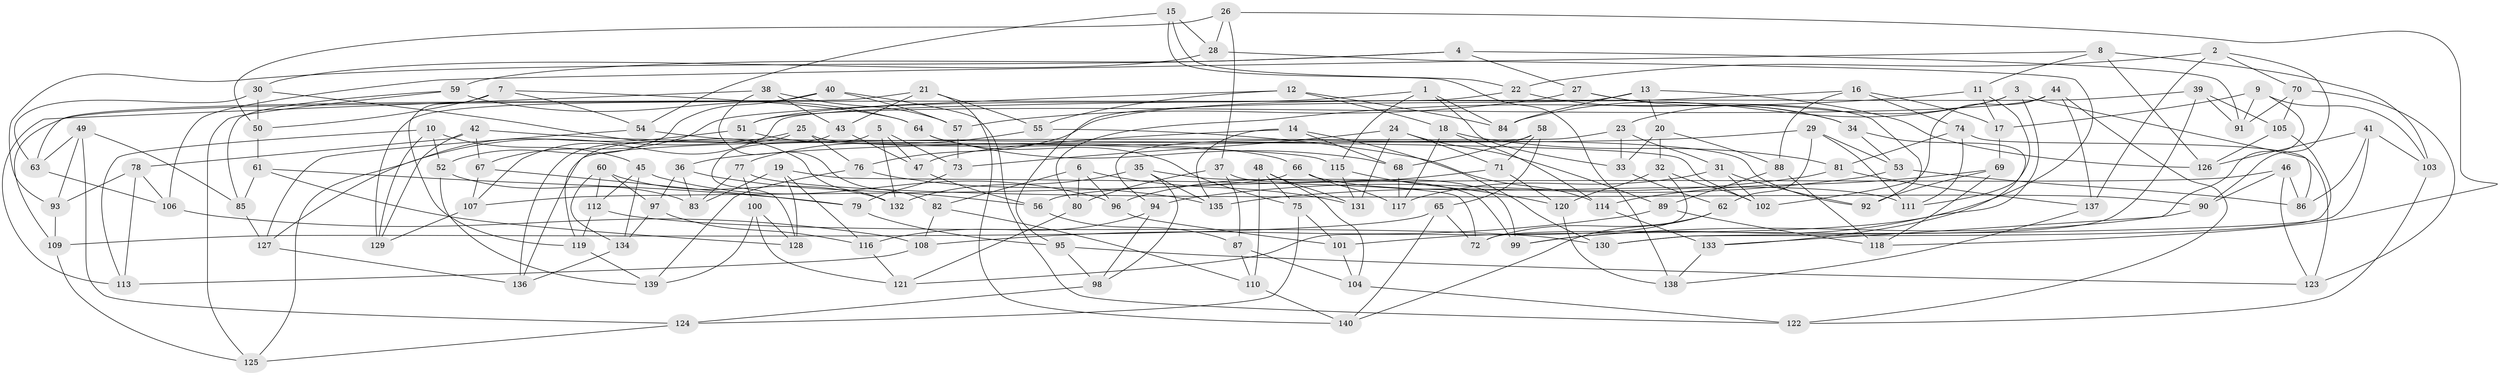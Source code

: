 // Generated by graph-tools (version 1.1) at 2025/38/03/09/25 02:38:19]
// undirected, 140 vertices, 280 edges
graph export_dot {
graph [start="1"]
  node [color=gray90,style=filled];
  1;
  2;
  3;
  4;
  5;
  6;
  7;
  8;
  9;
  10;
  11;
  12;
  13;
  14;
  15;
  16;
  17;
  18;
  19;
  20;
  21;
  22;
  23;
  24;
  25;
  26;
  27;
  28;
  29;
  30;
  31;
  32;
  33;
  34;
  35;
  36;
  37;
  38;
  39;
  40;
  41;
  42;
  43;
  44;
  45;
  46;
  47;
  48;
  49;
  50;
  51;
  52;
  53;
  54;
  55;
  56;
  57;
  58;
  59;
  60;
  61;
  62;
  63;
  64;
  65;
  66;
  67;
  68;
  69;
  70;
  71;
  72;
  73;
  74;
  75;
  76;
  77;
  78;
  79;
  80;
  81;
  82;
  83;
  84;
  85;
  86;
  87;
  88;
  89;
  90;
  91;
  92;
  93;
  94;
  95;
  96;
  97;
  98;
  99;
  100;
  101;
  102;
  103;
  104;
  105;
  106;
  107;
  108;
  109;
  110;
  111;
  112;
  113;
  114;
  115;
  116;
  117;
  118;
  119;
  120;
  121;
  122;
  123;
  124;
  125;
  126;
  127;
  128;
  129;
  130;
  131;
  132;
  133;
  134;
  135;
  136;
  137;
  138;
  139;
  140;
  1 -- 115;
  1 -- 33;
  1 -- 51;
  1 -- 84;
  2 -- 90;
  2 -- 22;
  2 -- 70;
  2 -- 137;
  3 -- 84;
  3 -- 99;
  3 -- 86;
  3 -- 23;
  4 -- 91;
  4 -- 27;
  4 -- 93;
  4 -- 59;
  5 -- 47;
  5 -- 73;
  5 -- 132;
  5 -- 128;
  6 -- 131;
  6 -- 82;
  6 -- 96;
  6 -- 80;
  7 -- 50;
  7 -- 64;
  7 -- 54;
  7 -- 119;
  8 -- 103;
  8 -- 106;
  8 -- 126;
  8 -- 11;
  9 -- 91;
  9 -- 133;
  9 -- 103;
  9 -- 17;
  10 -- 129;
  10 -- 113;
  10 -- 52;
  10 -- 45;
  11 -- 17;
  11 -- 111;
  11 -- 80;
  12 -- 67;
  12 -- 84;
  12 -- 18;
  12 -- 55;
  13 -- 84;
  13 -- 95;
  13 -- 20;
  13 -- 126;
  14 -- 135;
  14 -- 68;
  14 -- 130;
  14 -- 47;
  15 -- 22;
  15 -- 28;
  15 -- 54;
  15 -- 138;
  16 -- 76;
  16 -- 88;
  16 -- 17;
  16 -- 74;
  17 -- 69;
  18 -- 114;
  18 -- 81;
  18 -- 117;
  19 -- 83;
  19 -- 72;
  19 -- 128;
  19 -- 116;
  20 -- 33;
  20 -- 32;
  20 -- 88;
  21 -- 63;
  21 -- 55;
  21 -- 140;
  21 -- 43;
  22 -- 109;
  22 -- 34;
  23 -- 33;
  23 -- 136;
  23 -- 31;
  24 -- 89;
  24 -- 71;
  24 -- 131;
  24 -- 73;
  25 -- 127;
  25 -- 76;
  25 -- 92;
  25 -- 136;
  26 -- 28;
  26 -- 118;
  26 -- 37;
  26 -- 50;
  27 -- 92;
  27 -- 34;
  27 -- 57;
  28 -- 30;
  28 -- 101;
  29 -- 53;
  29 -- 62;
  29 -- 111;
  29 -- 36;
  30 -- 50;
  30 -- 63;
  30 -- 132;
  31 -- 117;
  31 -- 92;
  31 -- 102;
  32 -- 121;
  32 -- 120;
  32 -- 102;
  33 -- 62;
  34 -- 133;
  34 -- 53;
  35 -- 98;
  35 -- 132;
  35 -- 135;
  35 -- 99;
  36 -- 83;
  36 -- 97;
  36 -- 56;
  37 -- 80;
  37 -- 87;
  37 -- 99;
  38 -- 43;
  38 -- 57;
  38 -- 82;
  38 -- 113;
  39 -- 72;
  39 -- 107;
  39 -- 105;
  39 -- 91;
  40 -- 122;
  40 -- 57;
  40 -- 52;
  40 -- 129;
  41 -- 126;
  41 -- 86;
  41 -- 130;
  41 -- 103;
  42 -- 78;
  42 -- 129;
  42 -- 115;
  42 -- 67;
  43 -- 47;
  43 -- 119;
  44 -- 51;
  44 -- 137;
  44 -- 102;
  44 -- 122;
  45 -- 96;
  45 -- 112;
  45 -- 134;
  46 -- 90;
  46 -- 86;
  46 -- 123;
  46 -- 56;
  47 -- 56;
  48 -- 104;
  48 -- 131;
  48 -- 75;
  48 -- 110;
  49 -- 93;
  49 -- 63;
  49 -- 124;
  49 -- 85;
  50 -- 61;
  51 -- 125;
  51 -- 66;
  52 -- 83;
  52 -- 139;
  53 -- 135;
  53 -- 86;
  54 -- 127;
  54 -- 102;
  55 -- 114;
  55 -- 77;
  56 -- 87;
  57 -- 73;
  58 -- 65;
  58 -- 94;
  58 -- 71;
  58 -- 68;
  59 -- 64;
  59 -- 85;
  59 -- 125;
  60 -- 132;
  60 -- 134;
  60 -- 97;
  60 -- 112;
  61 -- 128;
  61 -- 85;
  61 -- 79;
  62 -- 72;
  62 -- 140;
  63 -- 106;
  64 -- 68;
  64 -- 75;
  65 -- 72;
  65 -- 140;
  65 -- 109;
  66 -- 111;
  66 -- 117;
  66 -- 107;
  67 -- 107;
  67 -- 79;
  68 -- 117;
  69 -- 92;
  69 -- 114;
  69 -- 118;
  70 -- 91;
  70 -- 105;
  70 -- 123;
  71 -- 120;
  71 -- 96;
  73 -- 79;
  74 -- 81;
  74 -- 111;
  74 -- 123;
  75 -- 124;
  75 -- 101;
  76 -- 135;
  76 -- 139;
  77 -- 100;
  77 -- 83;
  77 -- 90;
  78 -- 113;
  78 -- 93;
  78 -- 106;
  79 -- 95;
  80 -- 121;
  81 -- 94;
  81 -- 137;
  82 -- 108;
  82 -- 110;
  85 -- 127;
  87 -- 104;
  87 -- 110;
  88 -- 118;
  88 -- 89;
  89 -- 118;
  89 -- 108;
  90 -- 99;
  93 -- 109;
  94 -- 116;
  94 -- 98;
  95 -- 123;
  95 -- 98;
  96 -- 101;
  97 -- 134;
  97 -- 116;
  98 -- 124;
  100 -- 139;
  100 -- 121;
  100 -- 128;
  101 -- 104;
  103 -- 122;
  104 -- 122;
  105 -- 126;
  105 -- 130;
  106 -- 108;
  107 -- 129;
  108 -- 113;
  109 -- 125;
  110 -- 140;
  112 -- 130;
  112 -- 119;
  114 -- 133;
  115 -- 131;
  115 -- 120;
  116 -- 121;
  119 -- 139;
  120 -- 138;
  124 -- 125;
  127 -- 136;
  133 -- 138;
  134 -- 136;
  137 -- 138;
}
